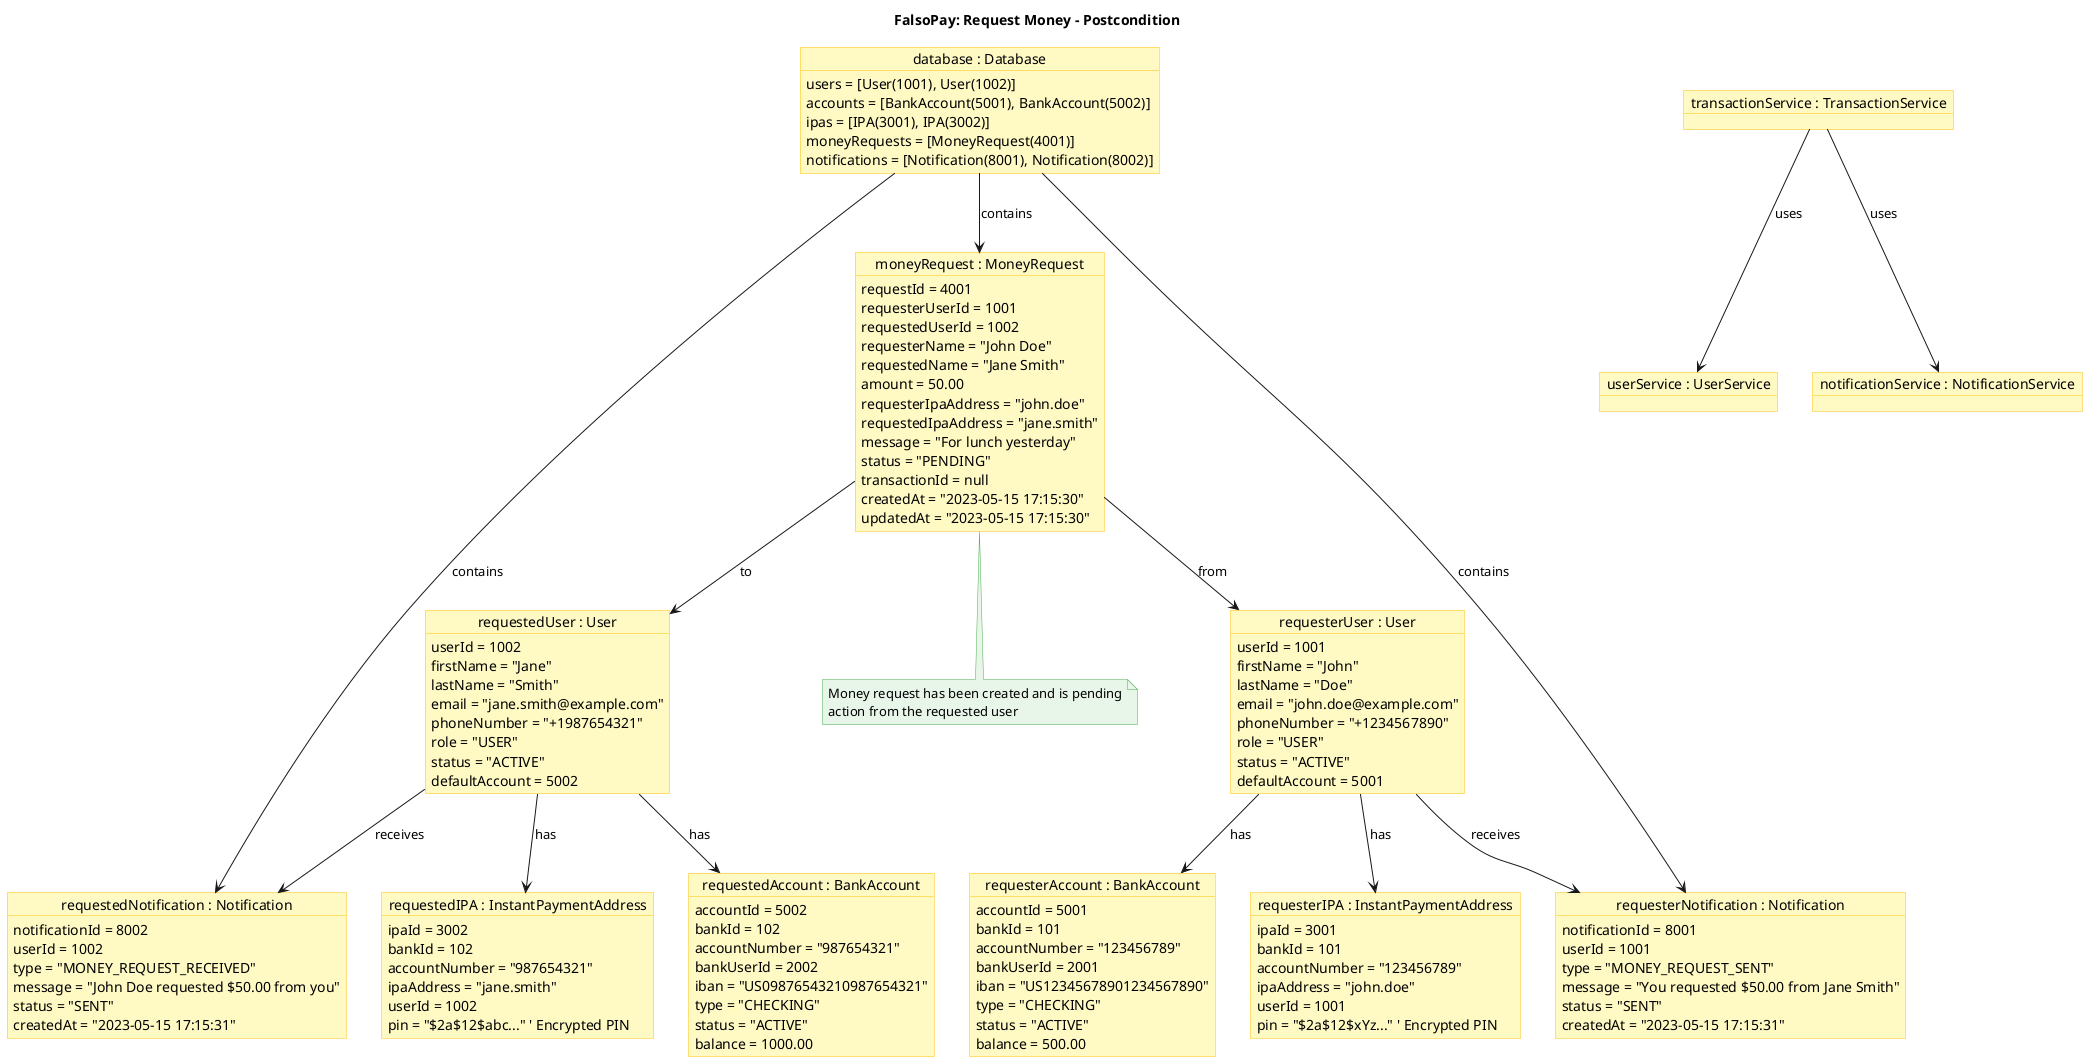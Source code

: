 @startuml Request-Money-Postcondition

!define OBJECT_STYLE_FILL #FFF9C4
!define OBJECT_STYLE_BORDER #FFC107
!define OBJECT_STYLE_TEXT #000000

skinparam object {
    backgroundColor OBJECT_STYLE_FILL
    borderColor OBJECT_STYLE_BORDER
    fontColor OBJECT_STYLE_TEXT
}

skinparam note {
    backgroundColor #E8F5E9
    borderColor #4CAF50
    fontColor #000000
}

title "FalsoPay: Request Money - Postcondition"

object "requesterUser : User" as requesterUser {
    userId = 1001
    firstName = "John"
    lastName = "Doe"
    email = "john.doe@example.com"
    phoneNumber = "+1234567890"
    role = "USER"
    status = "ACTIVE"
    defaultAccount = 5001
}

object "requestedUser : User" as requestedUser {
    userId = 1002
    firstName = "Jane"
    lastName = "Smith"
    email = "jane.smith@example.com"
    phoneNumber = "+1987654321"
    role = "USER"
    status = "ACTIVE"
    defaultAccount = 5002
}

object "requesterAccount : BankAccount" as requesterAccount {
    accountId = 5001
    bankId = 101
    accountNumber = "123456789"
    bankUserId = 2001
    iban = "US12345678901234567890"
    type = "CHECKING"
    status = "ACTIVE"
    balance = 500.00
}

object "requestedAccount : BankAccount" as requestedAccount {
    accountId = 5002
    bankId = 102
    accountNumber = "987654321"
    bankUserId = 2002
    iban = "US09876543210987654321"
    type = "CHECKING"
    status = "ACTIVE"
    balance = 1000.00
}

object "requesterIPA : InstantPaymentAddress" as requesterIPA {
    ipaId = 3001
    bankId = 101
    accountNumber = "123456789"
    ipaAddress = "john.doe"
    userId = 1001
    pin = "$2a$12$xYz..." ' Encrypted PIN
}

object "requestedIPA : InstantPaymentAddress" as requestedIPA {
    ipaId = 3002
    bankId = 102
    accountNumber = "987654321"
    ipaAddress = "jane.smith"
    userId = 1002
    pin = "$2a$12$abc..." ' Encrypted PIN
}

object "moneyRequest : MoneyRequest" as moneyRequest {
    requestId = 4001
    requesterUserId = 1001
    requestedUserId = 1002
    requesterName = "John Doe"
    requestedName = "Jane Smith"
    amount = 50.00
    requesterIpaAddress = "john.doe"
    requestedIpaAddress = "jane.smith"
    message = "For lunch yesterday"
    status = "PENDING"
    transactionId = null
    createdAt = "2023-05-15 17:15:30"
    updatedAt = "2023-05-15 17:15:30"
}

object "requesterNotification : Notification" as requesterNotification {
    notificationId = 8001
    userId = 1001
    type = "MONEY_REQUEST_SENT"
    message = "You requested $50.00 from Jane Smith"
    status = "SENT"
    createdAt = "2023-05-15 17:15:31"
}

object "requestedNotification : Notification" as requestedNotification {
    notificationId = 8002
    userId = 1002
    type = "MONEY_REQUEST_RECEIVED"
    message = "John Doe requested $50.00 from you"
    status = "SENT"
    createdAt = "2023-05-15 17:15:31"
}

object "transactionService : TransactionService" as transactionService {
}

object "userService : UserService" as userService {
}

object "notificationService : NotificationService" as notificationService {
}

object "database : Database" as database {
    users = [User(1001), User(1002)]
    accounts = [BankAccount(5001), BankAccount(5002)]
    ipas = [IPA(3001), IPA(3002)]
    moneyRequests = [MoneyRequest(4001)]
    notifications = [Notification(8001), Notification(8002)]
}

note bottom of moneyRequest
  Money request has been created and is pending
  action from the requested user
end note

requesterUser --> requesterAccount : has
requestedUser --> requestedAccount : has
requesterUser --> requesterIPA : has
requestedUser --> requestedIPA : has
moneyRequest --> requesterUser : from
moneyRequest --> requestedUser : to
requesterUser --> requesterNotification : receives
requestedUser --> requestedNotification : receives
transactionService --> userService : uses
transactionService --> notificationService : uses
database --> moneyRequest : contains
database --> requesterNotification : contains
database --> requestedNotification : contains

@enduml 